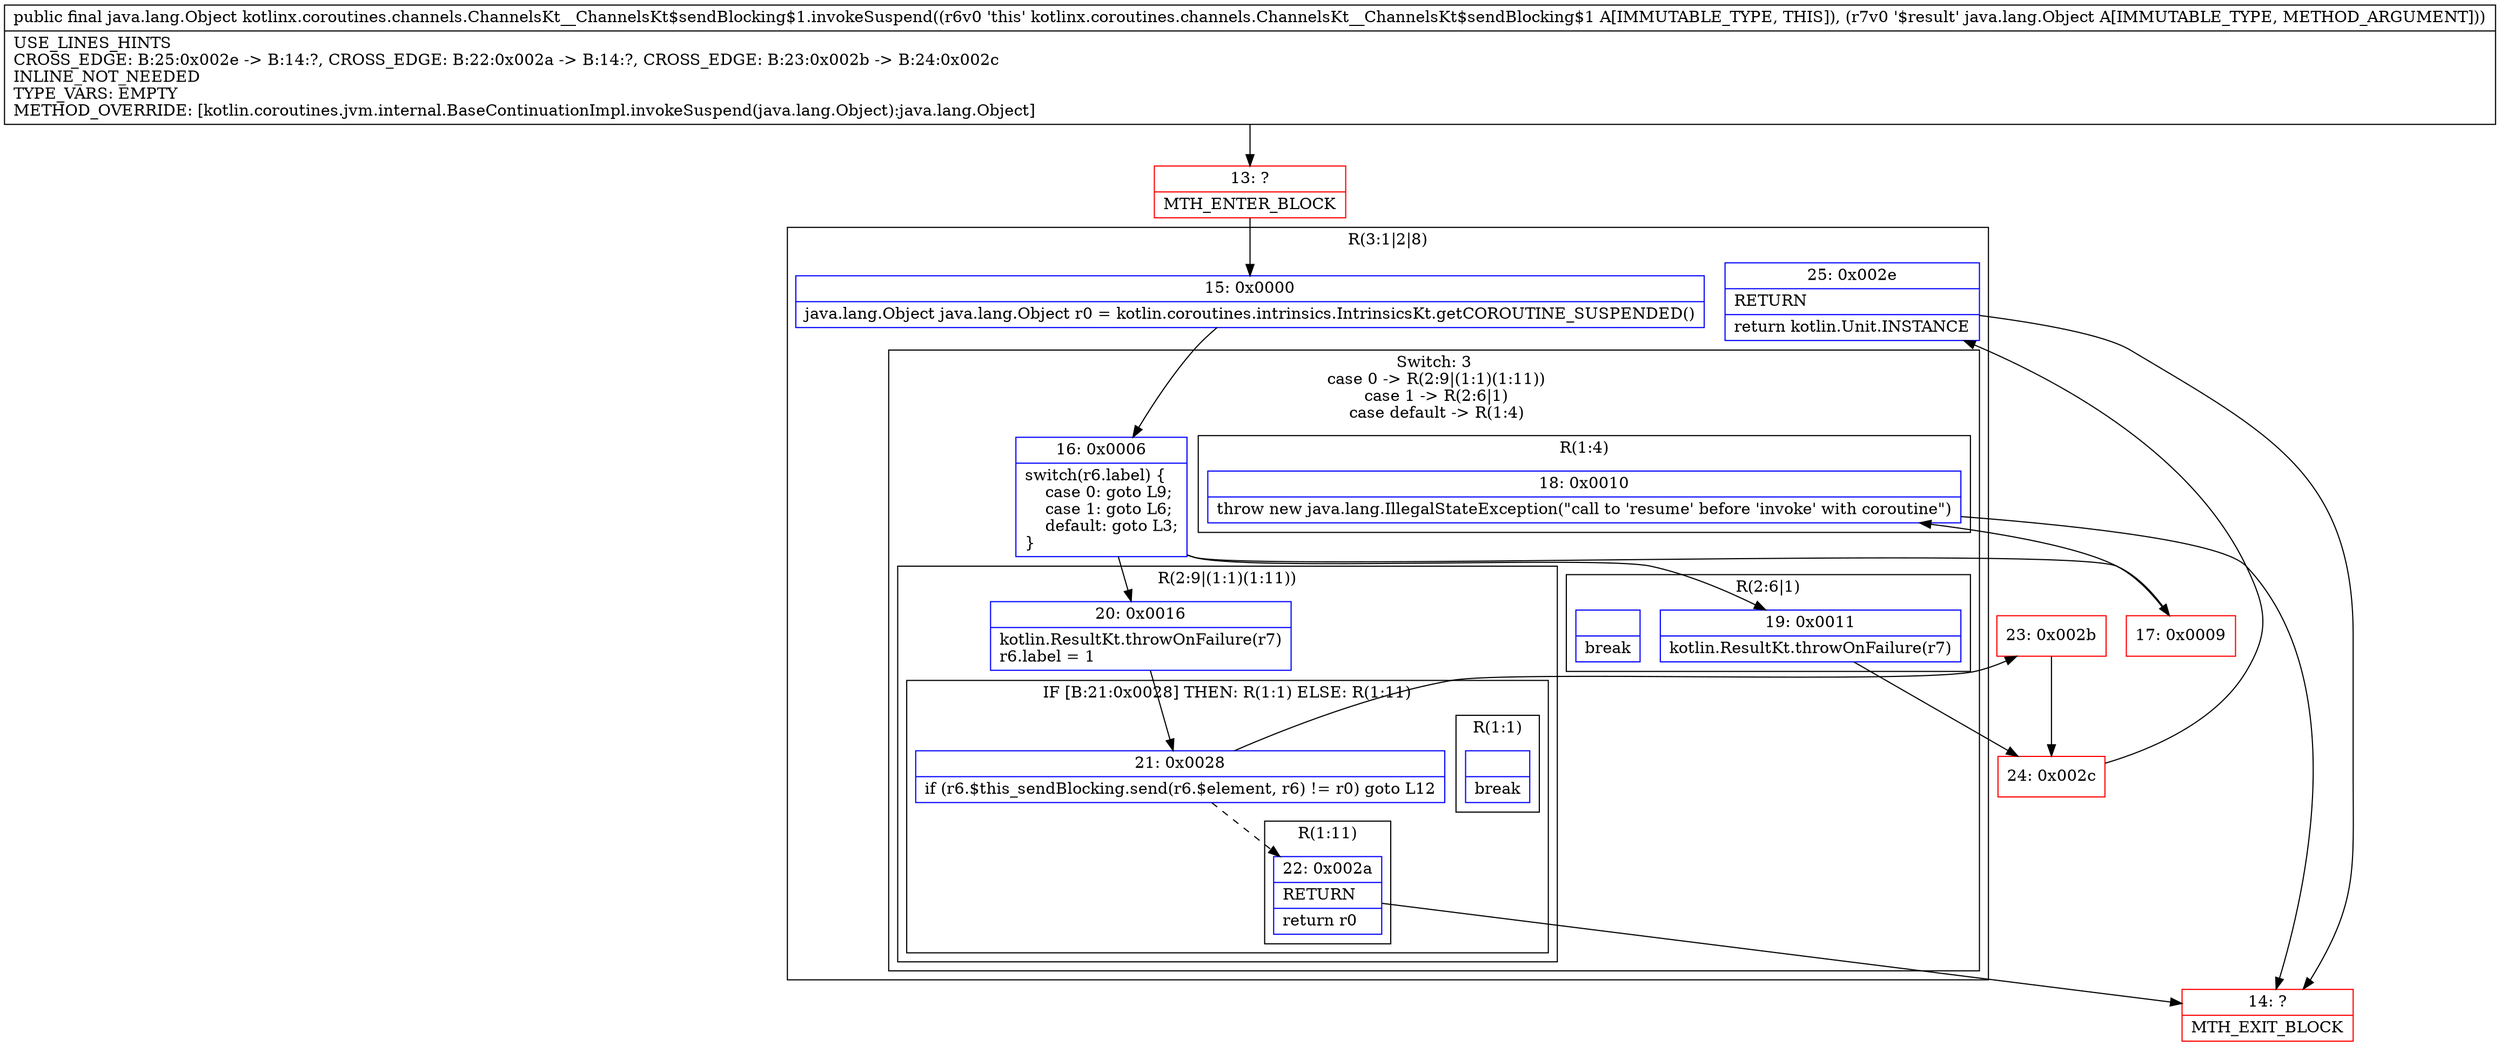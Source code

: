 digraph "CFG forkotlinx.coroutines.channels.ChannelsKt__ChannelsKt$sendBlocking$1.invokeSuspend(Ljava\/lang\/Object;)Ljava\/lang\/Object;" {
subgraph cluster_Region_274485193 {
label = "R(3:1|2|8)";
node [shape=record,color=blue];
Node_15 [shape=record,label="{15\:\ 0x0000|java.lang.Object java.lang.Object r0 = kotlin.coroutines.intrinsics.IntrinsicsKt.getCOROUTINE_SUSPENDED()\l}"];
subgraph cluster_SwitchRegion_1900399527 {
label = "Switch: 3
 case 0 -> R(2:9|(1:1)(1:11))
 case 1 -> R(2:6|1)
 case default -> R(1:4)";
node [shape=record,color=blue];
Node_16 [shape=record,label="{16\:\ 0x0006|switch(r6.label) \{\l    case 0: goto L9;\l    case 1: goto L6;\l    default: goto L3;\l\}\l}"];
subgraph cluster_Region_554113405 {
label = "R(2:9|(1:1)(1:11))";
node [shape=record,color=blue];
Node_20 [shape=record,label="{20\:\ 0x0016|kotlin.ResultKt.throwOnFailure(r7)\lr6.label = 1\l}"];
subgraph cluster_IfRegion_127452884 {
label = "IF [B:21:0x0028] THEN: R(1:1) ELSE: R(1:11)";
node [shape=record,color=blue];
Node_21 [shape=record,label="{21\:\ 0x0028|if (r6.$this_sendBlocking.send(r6.$element, r6) != r0) goto L12\l}"];
subgraph cluster_Region_1107686979 {
label = "R(1:1)";
node [shape=record,color=blue];
Node_InsnContainer_892293094 [shape=record,label="{|break\l}"];
}
subgraph cluster_Region_1448345233 {
label = "R(1:11)";
node [shape=record,color=blue];
Node_22 [shape=record,label="{22\:\ 0x002a|RETURN\l|return r0\l}"];
}
}
}
subgraph cluster_Region_1785246231 {
label = "R(2:6|1)";
node [shape=record,color=blue];
Node_19 [shape=record,label="{19\:\ 0x0011|kotlin.ResultKt.throwOnFailure(r7)\l}"];
Node_InsnContainer_1933415126 [shape=record,label="{|break\l}"];
}
subgraph cluster_Region_510117148 {
label = "R(1:4)";
node [shape=record,color=blue];
Node_18 [shape=record,label="{18\:\ 0x0010|throw new java.lang.IllegalStateException(\"call to 'resume' before 'invoke' with coroutine\")\l}"];
}
}
Node_25 [shape=record,label="{25\:\ 0x002e|RETURN\l|return kotlin.Unit.INSTANCE\l}"];
}
Node_13 [shape=record,color=red,label="{13\:\ ?|MTH_ENTER_BLOCK\l}"];
Node_17 [shape=record,color=red,label="{17\:\ 0x0009}"];
Node_14 [shape=record,color=red,label="{14\:\ ?|MTH_EXIT_BLOCK\l}"];
Node_24 [shape=record,color=red,label="{24\:\ 0x002c}"];
Node_23 [shape=record,color=red,label="{23\:\ 0x002b}"];
MethodNode[shape=record,label="{public final java.lang.Object kotlinx.coroutines.channels.ChannelsKt__ChannelsKt$sendBlocking$1.invokeSuspend((r6v0 'this' kotlinx.coroutines.channels.ChannelsKt__ChannelsKt$sendBlocking$1 A[IMMUTABLE_TYPE, THIS]), (r7v0 '$result' java.lang.Object A[IMMUTABLE_TYPE, METHOD_ARGUMENT]))  | USE_LINES_HINTS\lCROSS_EDGE: B:25:0x002e \-\> B:14:?, CROSS_EDGE: B:22:0x002a \-\> B:14:?, CROSS_EDGE: B:23:0x002b \-\> B:24:0x002c\lINLINE_NOT_NEEDED\lTYPE_VARS: EMPTY\lMETHOD_OVERRIDE: [kotlin.coroutines.jvm.internal.BaseContinuationImpl.invokeSuspend(java.lang.Object):java.lang.Object]\l}"];
MethodNode -> Node_13;Node_15 -> Node_16;
Node_16 -> Node_17;
Node_16 -> Node_19;
Node_16 -> Node_20;
Node_20 -> Node_21;
Node_21 -> Node_22[style=dashed];
Node_21 -> Node_23;
Node_22 -> Node_14;
Node_19 -> Node_24;
Node_18 -> Node_14;
Node_25 -> Node_14;
Node_13 -> Node_15;
Node_17 -> Node_18;
Node_24 -> Node_25;
Node_23 -> Node_24;
}

